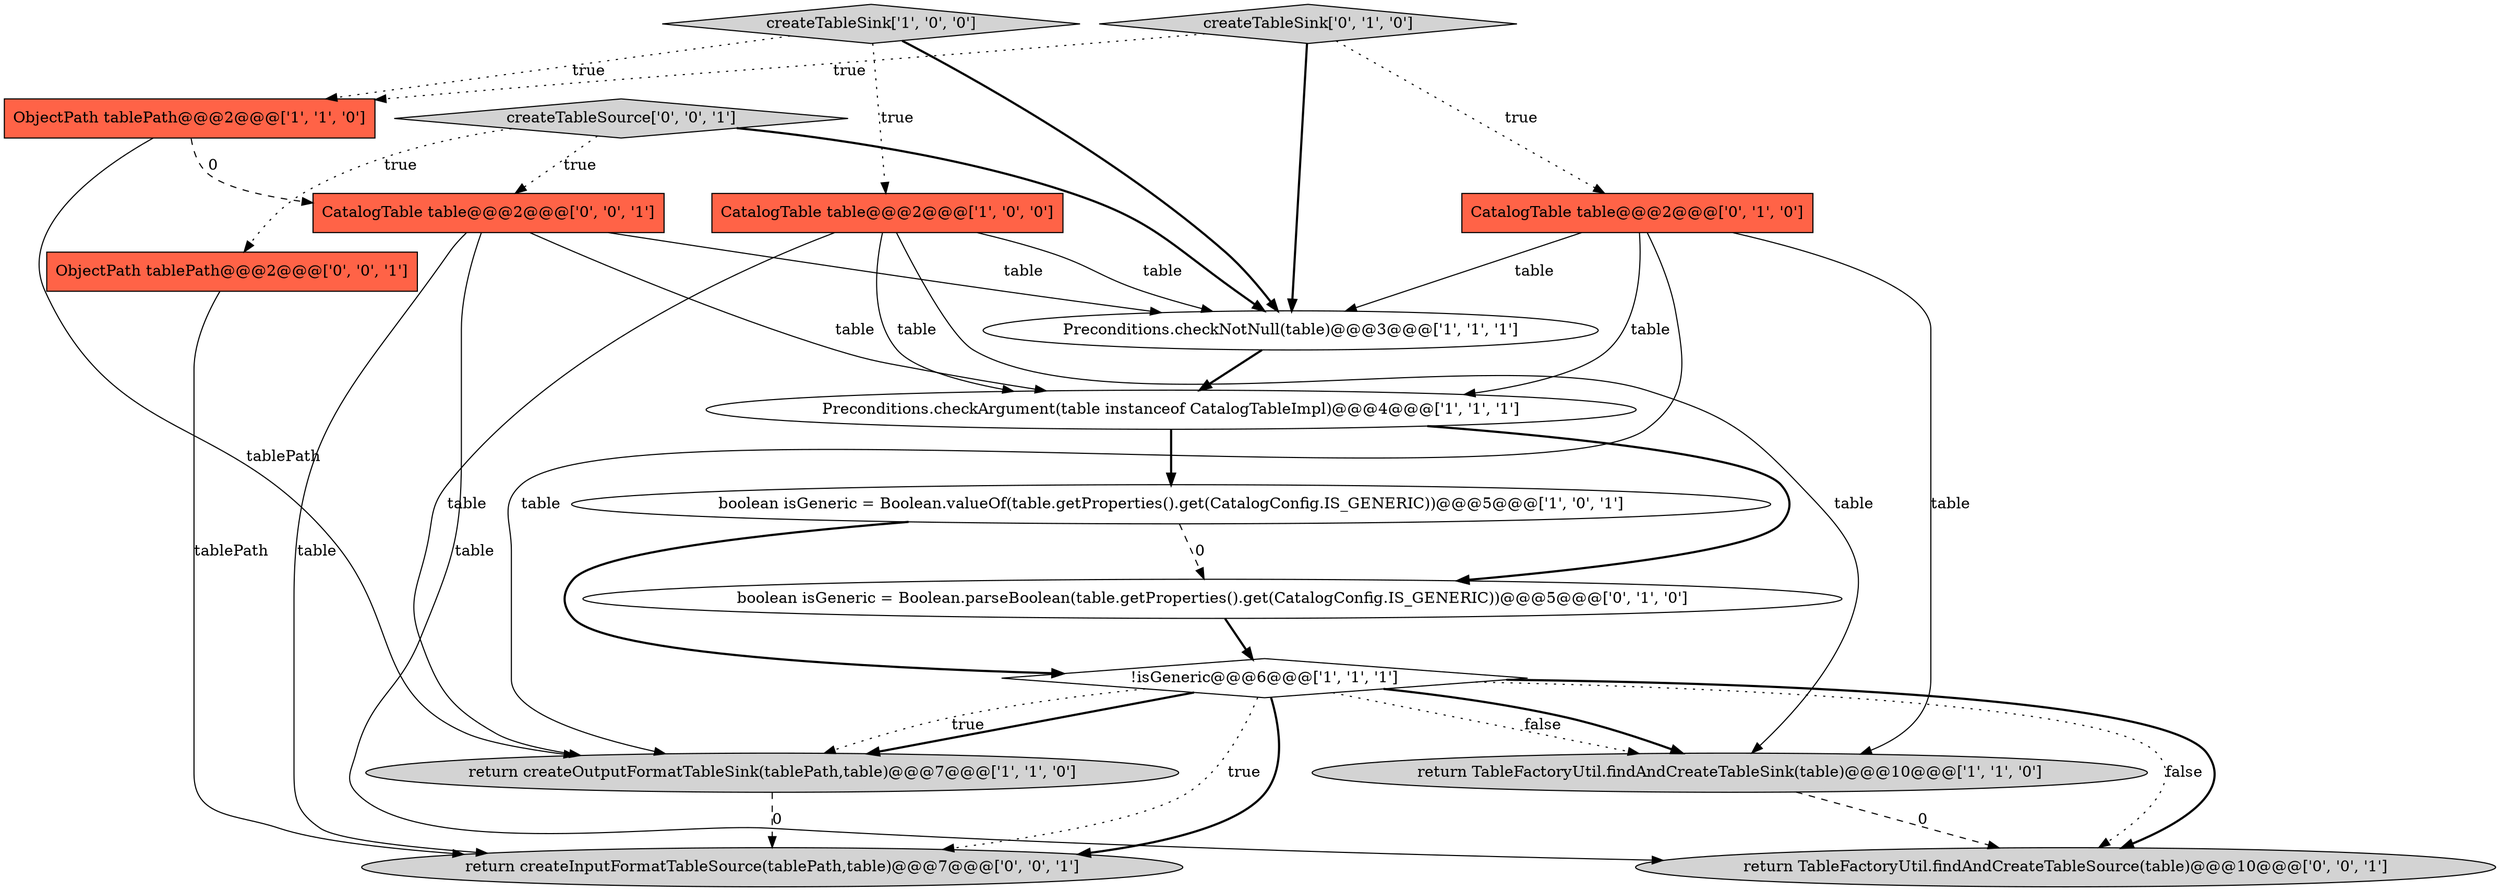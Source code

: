 digraph {
7 [style = filled, label = "return createOutputFormatTableSink(tablePath,table)@@@7@@@['1', '1', '0']", fillcolor = lightgray, shape = ellipse image = "AAA0AAABBB1BBB"];
1 [style = filled, label = "return TableFactoryUtil.findAndCreateTableSink(table)@@@10@@@['1', '1', '0']", fillcolor = lightgray, shape = ellipse image = "AAA0AAABBB1BBB"];
11 [style = filled, label = "createTableSink['0', '1', '0']", fillcolor = lightgray, shape = diamond image = "AAA0AAABBB2BBB"];
9 [style = filled, label = "CatalogTable table@@@2@@@['0', '1', '0']", fillcolor = tomato, shape = box image = "AAA0AAABBB2BBB"];
12 [style = filled, label = "ObjectPath tablePath@@@2@@@['0', '0', '1']", fillcolor = tomato, shape = box image = "AAA0AAABBB3BBB"];
15 [style = filled, label = "return createInputFormatTableSource(tablePath,table)@@@7@@@['0', '0', '1']", fillcolor = lightgray, shape = ellipse image = "AAA0AAABBB3BBB"];
0 [style = filled, label = "CatalogTable table@@@2@@@['1', '0', '0']", fillcolor = tomato, shape = box image = "AAA0AAABBB1BBB"];
3 [style = filled, label = "createTableSink['1', '0', '0']", fillcolor = lightgray, shape = diamond image = "AAA0AAABBB1BBB"];
2 [style = filled, label = "!isGeneric@@@6@@@['1', '1', '1']", fillcolor = white, shape = diamond image = "AAA0AAABBB1BBB"];
16 [style = filled, label = "return TableFactoryUtil.findAndCreateTableSource(table)@@@10@@@['0', '0', '1']", fillcolor = lightgray, shape = ellipse image = "AAA0AAABBB3BBB"];
10 [style = filled, label = "boolean isGeneric = Boolean.parseBoolean(table.getProperties().get(CatalogConfig.IS_GENERIC))@@@5@@@['0', '1', '0']", fillcolor = white, shape = ellipse image = "AAA1AAABBB2BBB"];
4 [style = filled, label = "boolean isGeneric = Boolean.valueOf(table.getProperties().get(CatalogConfig.IS_GENERIC))@@@5@@@['1', '0', '1']", fillcolor = white, shape = ellipse image = "AAA0AAABBB1BBB"];
13 [style = filled, label = "createTableSource['0', '0', '1']", fillcolor = lightgray, shape = diamond image = "AAA0AAABBB3BBB"];
8 [style = filled, label = "ObjectPath tablePath@@@2@@@['1', '1', '0']", fillcolor = tomato, shape = box image = "AAA0AAABBB1BBB"];
5 [style = filled, label = "Preconditions.checkNotNull(table)@@@3@@@['1', '1', '1']", fillcolor = white, shape = ellipse image = "AAA0AAABBB1BBB"];
14 [style = filled, label = "CatalogTable table@@@2@@@['0', '0', '1']", fillcolor = tomato, shape = box image = "AAA0AAABBB3BBB"];
6 [style = filled, label = "Preconditions.checkArgument(table instanceof CatalogTableImpl)@@@4@@@['1', '1', '1']", fillcolor = white, shape = ellipse image = "AAA0AAABBB1BBB"];
11->9 [style = dotted, label="true"];
8->14 [style = dashed, label="0"];
14->5 [style = solid, label="table"];
2->1 [style = dotted, label="false"];
10->2 [style = bold, label=""];
7->15 [style = dashed, label="0"];
14->16 [style = solid, label="table"];
6->4 [style = bold, label=""];
2->7 [style = bold, label=""];
0->1 [style = solid, label="table"];
9->6 [style = solid, label="table"];
4->10 [style = dashed, label="0"];
9->7 [style = solid, label="table"];
14->6 [style = solid, label="table"];
3->8 [style = dotted, label="true"];
14->15 [style = solid, label="table"];
9->5 [style = solid, label="table"];
2->7 [style = dotted, label="true"];
3->5 [style = bold, label=""];
0->6 [style = solid, label="table"];
4->2 [style = bold, label=""];
6->10 [style = bold, label=""];
9->1 [style = solid, label="table"];
3->0 [style = dotted, label="true"];
2->16 [style = dotted, label="false"];
11->8 [style = dotted, label="true"];
12->15 [style = solid, label="tablePath"];
2->15 [style = dotted, label="true"];
2->1 [style = bold, label=""];
1->16 [style = dashed, label="0"];
2->16 [style = bold, label=""];
0->5 [style = solid, label="table"];
8->7 [style = solid, label="tablePath"];
13->12 [style = dotted, label="true"];
13->14 [style = dotted, label="true"];
2->15 [style = bold, label=""];
13->5 [style = bold, label=""];
5->6 [style = bold, label=""];
11->5 [style = bold, label=""];
0->7 [style = solid, label="table"];
}
